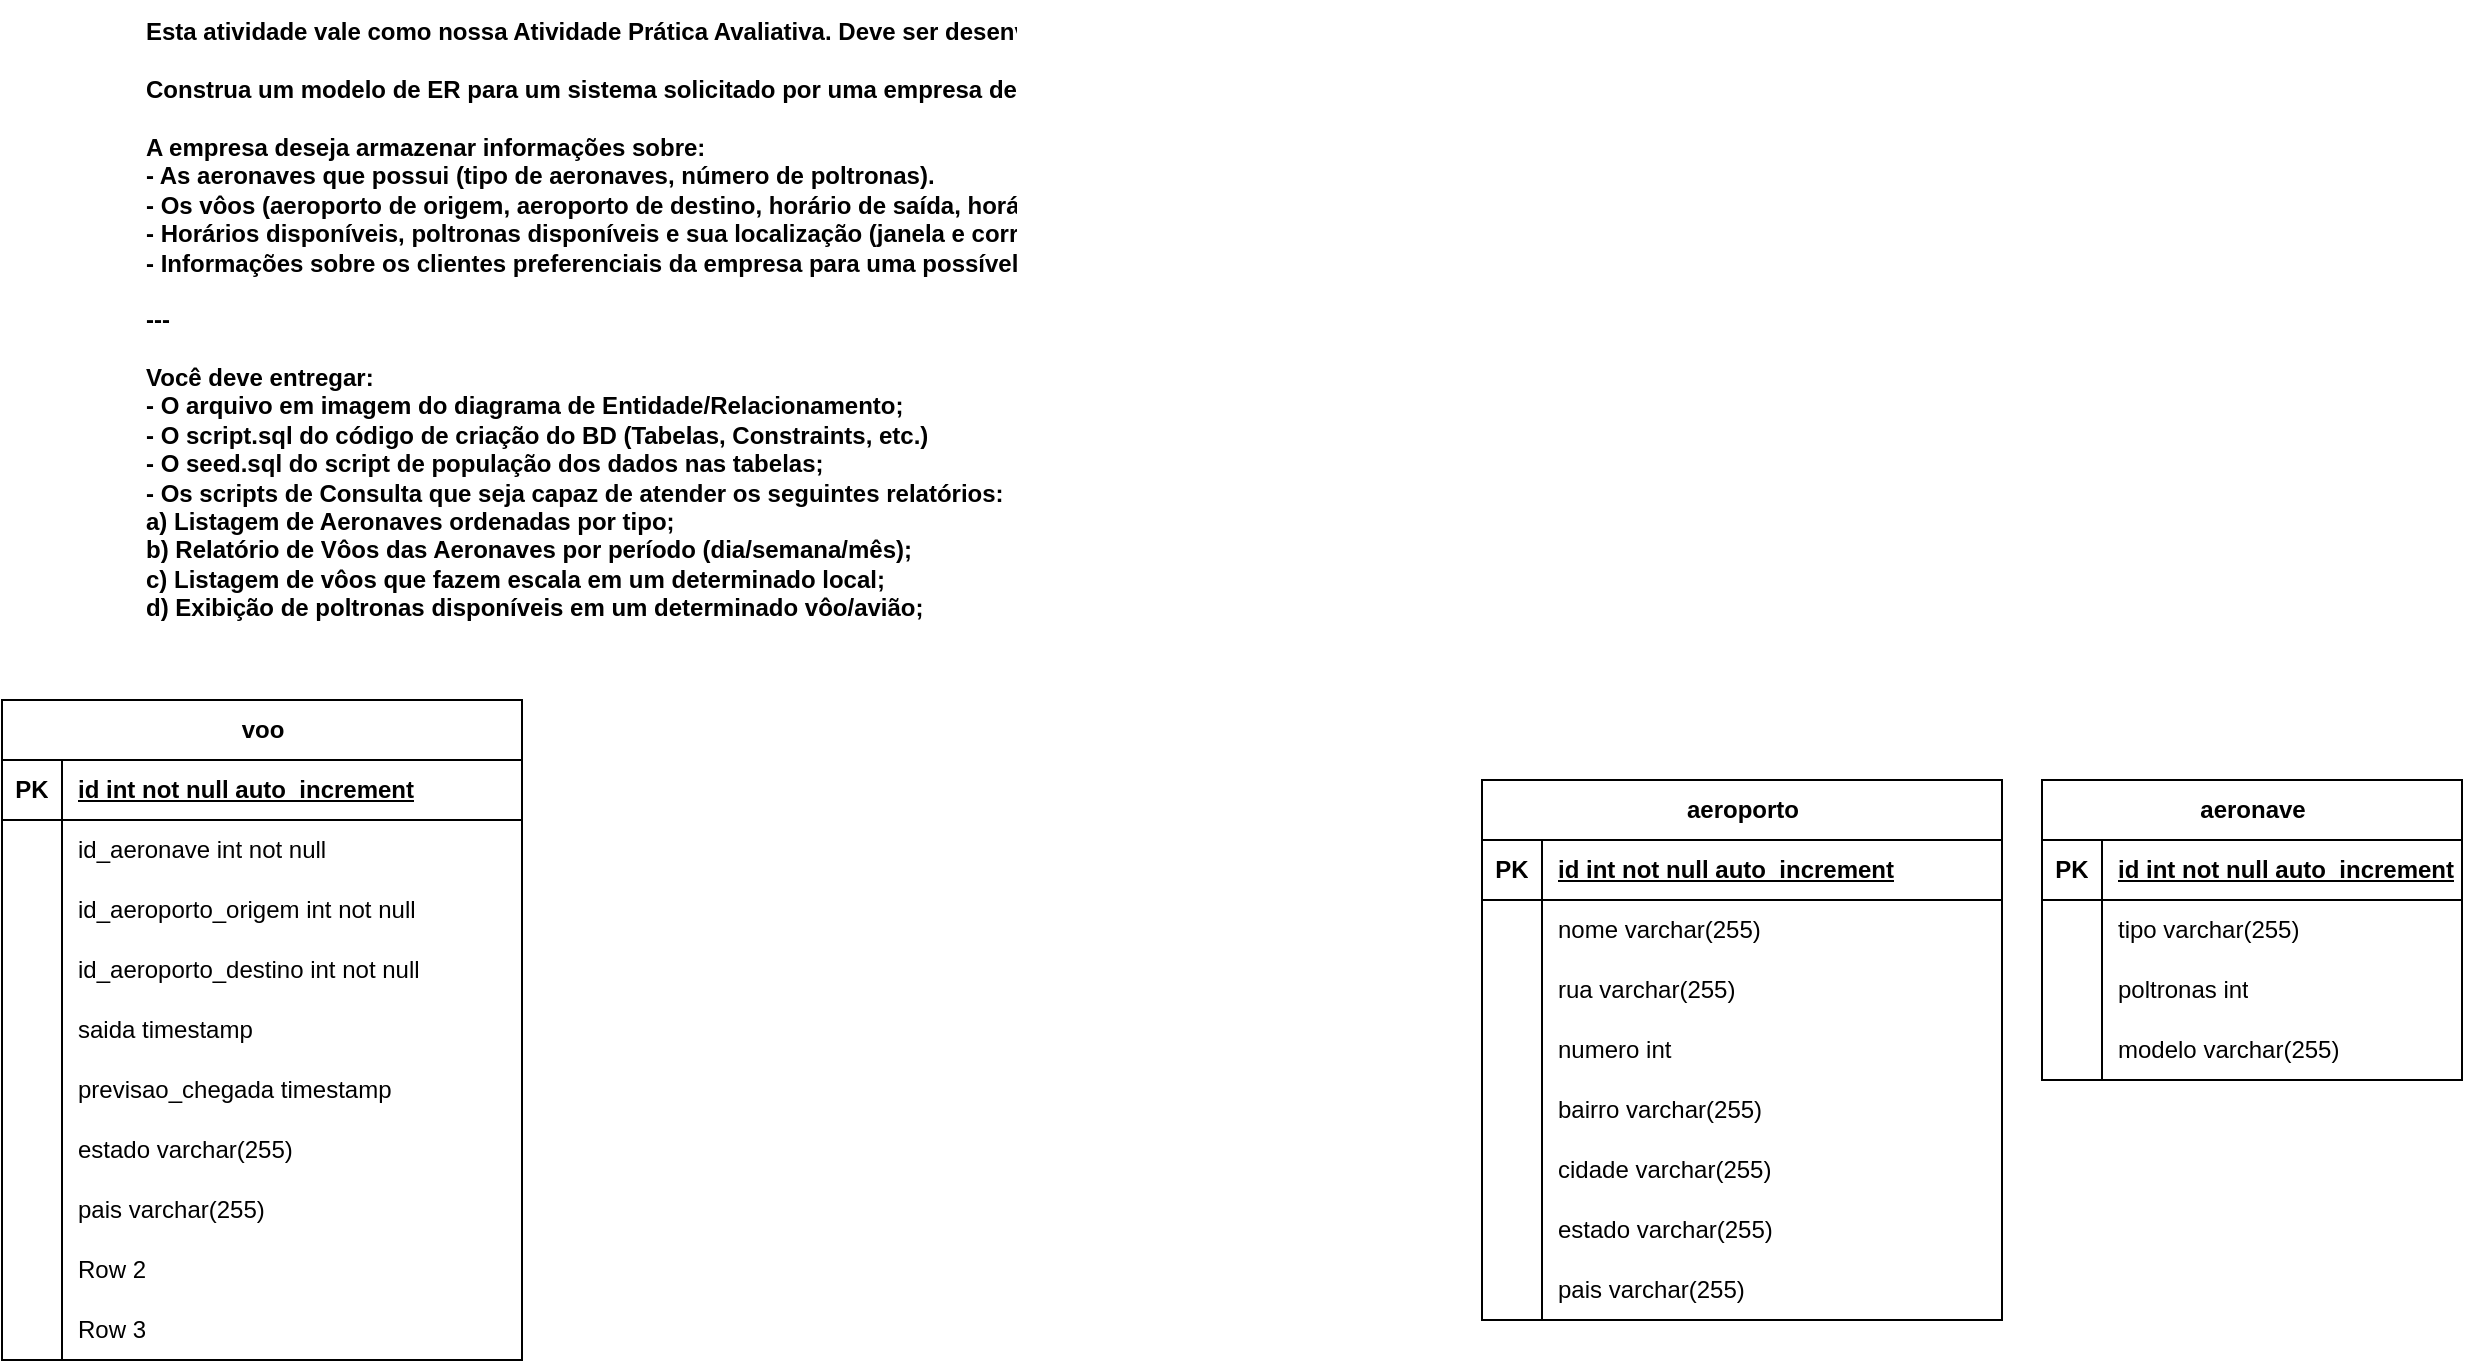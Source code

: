 <mxfile version="24.4.13" type="github">
  <diagram name="Página-1" id="V6Lc__zGz7hYVcj0mPMY">
    <mxGraphModel dx="2244" dy="435" grid="1" gridSize="10" guides="1" tooltips="1" connect="1" arrows="1" fold="1" page="1" pageScale="1" pageWidth="1169" pageHeight="827" math="0" shadow="0">
      <root>
        <mxCell id="0" />
        <mxCell id="1" parent="0" />
        <mxCell id="LLv4eSpegkeKVJ9fUBWc-1" value="&lt;div&gt;&lt;b&gt;Esta atividade vale como nossa Atividade Prática Avaliativa. Deve ser desenvolvida em grupo.&lt;/b&gt;&lt;/div&gt;&lt;div&gt;&lt;b&gt;&lt;br&gt;&lt;/b&gt;&lt;/div&gt;&lt;div&gt;&lt;b&gt;Construa um modelo de ER para um sistema solicitado por uma empresa de transporte aéreo.&lt;/b&gt;&lt;/div&gt;&lt;div&gt;&lt;b&gt;&lt;br&gt;&lt;/b&gt;&lt;/div&gt;&lt;div&gt;&lt;b&gt;A empresa deseja armazenar informações sobre:&lt;/b&gt;&lt;/div&gt;&lt;div&gt;&lt;b&gt;- As aeronaves que possui (tipo de aeronaves, número de poltronas).&lt;/b&gt;&lt;/div&gt;&lt;div&gt;&lt;b&gt;- Os vôos (aeroporto de origem, aeroporto de destino, horário de saída, horário previsto para chegada, escalas, aeroportos de saída de cada escala e horário de saída de cada escala).&lt;/b&gt;&lt;/div&gt;&lt;div&gt;&lt;b&gt;- Horários disponíveis, poltronas disponíveis e sua localização (janela e corredor ou direita e esquerda).&lt;/b&gt;&lt;/div&gt;&lt;div&gt;&lt;b&gt;- Informações sobre os clientes preferenciais da empresa para uma possível mala-direta.&lt;/b&gt;&lt;/div&gt;&lt;div&gt;&lt;b&gt;&lt;br&gt;&lt;/b&gt;&lt;/div&gt;&lt;div&gt;&lt;b&gt;---&lt;/b&gt;&lt;/div&gt;&lt;div&gt;&lt;b&gt;&lt;br&gt;&lt;/b&gt;&lt;/div&gt;&lt;div&gt;&lt;b&gt;Você deve entregar:&lt;/b&gt;&lt;/div&gt;&lt;div&gt;&lt;b&gt;- O arquivo em imagem do diagrama de Entidade/Relacionamento;&lt;/b&gt;&lt;/div&gt;&lt;div&gt;&lt;b&gt;- O script.sql do código de criação do BD (Tabelas, Constraints, etc.)&lt;/b&gt;&lt;/div&gt;&lt;div&gt;&lt;b&gt;- O seed.sql do script de população dos dados nas tabelas;&lt;/b&gt;&lt;/div&gt;&lt;div&gt;&lt;b&gt;- Os scripts de Consulta que seja capaz de atender os seguintes relatórios:&lt;/b&gt;&lt;/div&gt;&lt;div&gt;&lt;b&gt;a) Listagem de Aeronaves ordenadas por tipo;&lt;/b&gt;&lt;/div&gt;&lt;div&gt;&lt;b&gt;b) Relatório de Vôos das Aeronaves por período (dia/semana/mês);&lt;/b&gt;&lt;/div&gt;&lt;div&gt;&lt;b&gt;c) Listagem de vôos que fazem escala em um determinado local;&lt;/b&gt;&lt;/div&gt;&lt;div&gt;&lt;b&gt;d) Exibição de poltronas disponíveis em um determinado vôo/avião;&lt;/b&gt;&lt;/div&gt;" style="text;html=1;align=left;verticalAlign=middle;resizable=0;points=[];autosize=1;strokeColor=none;fillColor=#FFFFFF;" vertex="1" parent="1">
          <mxGeometry x="-380" width="1070" height="320" as="geometry" />
        </mxCell>
        <mxCell id="LLv4eSpegkeKVJ9fUBWc-3" value="aeronave" style="shape=table;startSize=30;container=1;collapsible=1;childLayout=tableLayout;fixedRows=1;rowLines=0;fontStyle=1;align=center;resizeLast=1;html=1;" vertex="1" parent="1">
          <mxGeometry x="570" y="390" width="210" height="150" as="geometry" />
        </mxCell>
        <mxCell id="LLv4eSpegkeKVJ9fUBWc-4" value="" style="shape=tableRow;horizontal=0;startSize=0;swimlaneHead=0;swimlaneBody=0;fillColor=none;collapsible=0;dropTarget=0;points=[[0,0.5],[1,0.5]];portConstraint=eastwest;top=0;left=0;right=0;bottom=1;" vertex="1" parent="LLv4eSpegkeKVJ9fUBWc-3">
          <mxGeometry y="30" width="210" height="30" as="geometry" />
        </mxCell>
        <mxCell id="LLv4eSpegkeKVJ9fUBWc-5" value="PK" style="shape=partialRectangle;connectable=0;fillColor=none;top=0;left=0;bottom=0;right=0;fontStyle=1;overflow=hidden;whiteSpace=wrap;html=1;" vertex="1" parent="LLv4eSpegkeKVJ9fUBWc-4">
          <mxGeometry width="30" height="30" as="geometry">
            <mxRectangle width="30" height="30" as="alternateBounds" />
          </mxGeometry>
        </mxCell>
        <mxCell id="LLv4eSpegkeKVJ9fUBWc-6" value="id int not null auto_increment" style="shape=partialRectangle;connectable=0;fillColor=none;top=0;left=0;bottom=0;right=0;align=left;spacingLeft=6;fontStyle=5;overflow=hidden;whiteSpace=wrap;html=1;" vertex="1" parent="LLv4eSpegkeKVJ9fUBWc-4">
          <mxGeometry x="30" width="180" height="30" as="geometry">
            <mxRectangle width="180" height="30" as="alternateBounds" />
          </mxGeometry>
        </mxCell>
        <mxCell id="LLv4eSpegkeKVJ9fUBWc-7" value="" style="shape=tableRow;horizontal=0;startSize=0;swimlaneHead=0;swimlaneBody=0;fillColor=none;collapsible=0;dropTarget=0;points=[[0,0.5],[1,0.5]];portConstraint=eastwest;top=0;left=0;right=0;bottom=0;" vertex="1" parent="LLv4eSpegkeKVJ9fUBWc-3">
          <mxGeometry y="60" width="210" height="30" as="geometry" />
        </mxCell>
        <mxCell id="LLv4eSpegkeKVJ9fUBWc-8" value="" style="shape=partialRectangle;connectable=0;fillColor=none;top=0;left=0;bottom=0;right=0;editable=1;overflow=hidden;whiteSpace=wrap;html=1;" vertex="1" parent="LLv4eSpegkeKVJ9fUBWc-7">
          <mxGeometry width="30" height="30" as="geometry">
            <mxRectangle width="30" height="30" as="alternateBounds" />
          </mxGeometry>
        </mxCell>
        <mxCell id="LLv4eSpegkeKVJ9fUBWc-9" value="tipo varchar(255)" style="shape=partialRectangle;connectable=0;fillColor=none;top=0;left=0;bottom=0;right=0;align=left;spacingLeft=6;overflow=hidden;whiteSpace=wrap;html=1;" vertex="1" parent="LLv4eSpegkeKVJ9fUBWc-7">
          <mxGeometry x="30" width="180" height="30" as="geometry">
            <mxRectangle width="180" height="30" as="alternateBounds" />
          </mxGeometry>
        </mxCell>
        <mxCell id="LLv4eSpegkeKVJ9fUBWc-10" value="" style="shape=tableRow;horizontal=0;startSize=0;swimlaneHead=0;swimlaneBody=0;fillColor=none;collapsible=0;dropTarget=0;points=[[0,0.5],[1,0.5]];portConstraint=eastwest;top=0;left=0;right=0;bottom=0;" vertex="1" parent="LLv4eSpegkeKVJ9fUBWc-3">
          <mxGeometry y="90" width="210" height="30" as="geometry" />
        </mxCell>
        <mxCell id="LLv4eSpegkeKVJ9fUBWc-11" value="" style="shape=partialRectangle;connectable=0;fillColor=none;top=0;left=0;bottom=0;right=0;editable=1;overflow=hidden;whiteSpace=wrap;html=1;" vertex="1" parent="LLv4eSpegkeKVJ9fUBWc-10">
          <mxGeometry width="30" height="30" as="geometry">
            <mxRectangle width="30" height="30" as="alternateBounds" />
          </mxGeometry>
        </mxCell>
        <mxCell id="LLv4eSpegkeKVJ9fUBWc-12" value="poltronas int" style="shape=partialRectangle;connectable=0;fillColor=none;top=0;left=0;bottom=0;right=0;align=left;spacingLeft=6;overflow=hidden;whiteSpace=wrap;html=1;" vertex="1" parent="LLv4eSpegkeKVJ9fUBWc-10">
          <mxGeometry x="30" width="180" height="30" as="geometry">
            <mxRectangle width="180" height="30" as="alternateBounds" />
          </mxGeometry>
        </mxCell>
        <mxCell id="LLv4eSpegkeKVJ9fUBWc-13" value="" style="shape=tableRow;horizontal=0;startSize=0;swimlaneHead=0;swimlaneBody=0;fillColor=none;collapsible=0;dropTarget=0;points=[[0,0.5],[1,0.5]];portConstraint=eastwest;top=0;left=0;right=0;bottom=0;" vertex="1" parent="LLv4eSpegkeKVJ9fUBWc-3">
          <mxGeometry y="120" width="210" height="30" as="geometry" />
        </mxCell>
        <mxCell id="LLv4eSpegkeKVJ9fUBWc-14" value="" style="shape=partialRectangle;connectable=0;fillColor=none;top=0;left=0;bottom=0;right=0;editable=1;overflow=hidden;whiteSpace=wrap;html=1;" vertex="1" parent="LLv4eSpegkeKVJ9fUBWc-13">
          <mxGeometry width="30" height="30" as="geometry">
            <mxRectangle width="30" height="30" as="alternateBounds" />
          </mxGeometry>
        </mxCell>
        <mxCell id="LLv4eSpegkeKVJ9fUBWc-15" value="modelo varchar(255)" style="shape=partialRectangle;connectable=0;fillColor=none;top=0;left=0;bottom=0;right=0;align=left;spacingLeft=6;overflow=hidden;whiteSpace=wrap;html=1;" vertex="1" parent="LLv4eSpegkeKVJ9fUBWc-13">
          <mxGeometry x="30" width="180" height="30" as="geometry">
            <mxRectangle width="180" height="30" as="alternateBounds" />
          </mxGeometry>
        </mxCell>
        <mxCell id="LLv4eSpegkeKVJ9fUBWc-16" value="aeroporto" style="shape=table;startSize=30;container=1;collapsible=1;childLayout=tableLayout;fixedRows=1;rowLines=0;fontStyle=1;align=center;resizeLast=1;html=1;" vertex="1" parent="1">
          <mxGeometry x="290" y="390" width="260" height="270" as="geometry" />
        </mxCell>
        <mxCell id="LLv4eSpegkeKVJ9fUBWc-17" value="" style="shape=tableRow;horizontal=0;startSize=0;swimlaneHead=0;swimlaneBody=0;fillColor=none;collapsible=0;dropTarget=0;points=[[0,0.5],[1,0.5]];portConstraint=eastwest;top=0;left=0;right=0;bottom=1;" vertex="1" parent="LLv4eSpegkeKVJ9fUBWc-16">
          <mxGeometry y="30" width="260" height="30" as="geometry" />
        </mxCell>
        <mxCell id="LLv4eSpegkeKVJ9fUBWc-18" value="PK" style="shape=partialRectangle;connectable=0;fillColor=none;top=0;left=0;bottom=0;right=0;fontStyle=1;overflow=hidden;whiteSpace=wrap;html=1;" vertex="1" parent="LLv4eSpegkeKVJ9fUBWc-17">
          <mxGeometry width="30" height="30" as="geometry">
            <mxRectangle width="30" height="30" as="alternateBounds" />
          </mxGeometry>
        </mxCell>
        <mxCell id="LLv4eSpegkeKVJ9fUBWc-19" value="id int not null auto_increment" style="shape=partialRectangle;connectable=0;fillColor=none;top=0;left=0;bottom=0;right=0;align=left;spacingLeft=6;fontStyle=5;overflow=hidden;whiteSpace=wrap;html=1;" vertex="1" parent="LLv4eSpegkeKVJ9fUBWc-17">
          <mxGeometry x="30" width="230" height="30" as="geometry">
            <mxRectangle width="230" height="30" as="alternateBounds" />
          </mxGeometry>
        </mxCell>
        <mxCell id="LLv4eSpegkeKVJ9fUBWc-20" value="" style="shape=tableRow;horizontal=0;startSize=0;swimlaneHead=0;swimlaneBody=0;fillColor=none;collapsible=0;dropTarget=0;points=[[0,0.5],[1,0.5]];portConstraint=eastwest;top=0;left=0;right=0;bottom=0;" vertex="1" parent="LLv4eSpegkeKVJ9fUBWc-16">
          <mxGeometry y="60" width="260" height="30" as="geometry" />
        </mxCell>
        <mxCell id="LLv4eSpegkeKVJ9fUBWc-21" value="" style="shape=partialRectangle;connectable=0;fillColor=none;top=0;left=0;bottom=0;right=0;editable=1;overflow=hidden;whiteSpace=wrap;html=1;" vertex="1" parent="LLv4eSpegkeKVJ9fUBWc-20">
          <mxGeometry width="30" height="30" as="geometry">
            <mxRectangle width="30" height="30" as="alternateBounds" />
          </mxGeometry>
        </mxCell>
        <mxCell id="LLv4eSpegkeKVJ9fUBWc-22" value="nome varchar(255)" style="shape=partialRectangle;connectable=0;fillColor=none;top=0;left=0;bottom=0;right=0;align=left;spacingLeft=6;overflow=hidden;whiteSpace=wrap;html=1;" vertex="1" parent="LLv4eSpegkeKVJ9fUBWc-20">
          <mxGeometry x="30" width="230" height="30" as="geometry">
            <mxRectangle width="230" height="30" as="alternateBounds" />
          </mxGeometry>
        </mxCell>
        <mxCell id="LLv4eSpegkeKVJ9fUBWc-23" value="" style="shape=tableRow;horizontal=0;startSize=0;swimlaneHead=0;swimlaneBody=0;fillColor=none;collapsible=0;dropTarget=0;points=[[0,0.5],[1,0.5]];portConstraint=eastwest;top=0;left=0;right=0;bottom=0;" vertex="1" parent="LLv4eSpegkeKVJ9fUBWc-16">
          <mxGeometry y="90" width="260" height="30" as="geometry" />
        </mxCell>
        <mxCell id="LLv4eSpegkeKVJ9fUBWc-24" value="" style="shape=partialRectangle;connectable=0;fillColor=none;top=0;left=0;bottom=0;right=0;editable=1;overflow=hidden;whiteSpace=wrap;html=1;" vertex="1" parent="LLv4eSpegkeKVJ9fUBWc-23">
          <mxGeometry width="30" height="30" as="geometry">
            <mxRectangle width="30" height="30" as="alternateBounds" />
          </mxGeometry>
        </mxCell>
        <mxCell id="LLv4eSpegkeKVJ9fUBWc-25" value="rua varchar(255)" style="shape=partialRectangle;connectable=0;fillColor=none;top=0;left=0;bottom=0;right=0;align=left;spacingLeft=6;overflow=hidden;whiteSpace=wrap;html=1;" vertex="1" parent="LLv4eSpegkeKVJ9fUBWc-23">
          <mxGeometry x="30" width="230" height="30" as="geometry">
            <mxRectangle width="230" height="30" as="alternateBounds" />
          </mxGeometry>
        </mxCell>
        <mxCell id="LLv4eSpegkeKVJ9fUBWc-26" value="" style="shape=tableRow;horizontal=0;startSize=0;swimlaneHead=0;swimlaneBody=0;fillColor=none;collapsible=0;dropTarget=0;points=[[0,0.5],[1,0.5]];portConstraint=eastwest;top=0;left=0;right=0;bottom=0;" vertex="1" parent="LLv4eSpegkeKVJ9fUBWc-16">
          <mxGeometry y="120" width="260" height="30" as="geometry" />
        </mxCell>
        <mxCell id="LLv4eSpegkeKVJ9fUBWc-27" value="" style="shape=partialRectangle;connectable=0;fillColor=none;top=0;left=0;bottom=0;right=0;editable=1;overflow=hidden;whiteSpace=wrap;html=1;" vertex="1" parent="LLv4eSpegkeKVJ9fUBWc-26">
          <mxGeometry width="30" height="30" as="geometry">
            <mxRectangle width="30" height="30" as="alternateBounds" />
          </mxGeometry>
        </mxCell>
        <mxCell id="LLv4eSpegkeKVJ9fUBWc-28" value="numero int" style="shape=partialRectangle;connectable=0;fillColor=none;top=0;left=0;bottom=0;right=0;align=left;spacingLeft=6;overflow=hidden;whiteSpace=wrap;html=1;" vertex="1" parent="LLv4eSpegkeKVJ9fUBWc-26">
          <mxGeometry x="30" width="230" height="30" as="geometry">
            <mxRectangle width="230" height="30" as="alternateBounds" />
          </mxGeometry>
        </mxCell>
        <mxCell id="LLv4eSpegkeKVJ9fUBWc-29" value="" style="shape=tableRow;horizontal=0;startSize=0;swimlaneHead=0;swimlaneBody=0;fillColor=none;collapsible=0;dropTarget=0;points=[[0,0.5],[1,0.5]];portConstraint=eastwest;top=0;left=0;right=0;bottom=0;" vertex="1" parent="LLv4eSpegkeKVJ9fUBWc-16">
          <mxGeometry y="150" width="260" height="30" as="geometry" />
        </mxCell>
        <mxCell id="LLv4eSpegkeKVJ9fUBWc-30" value="" style="shape=partialRectangle;connectable=0;fillColor=none;top=0;left=0;bottom=0;right=0;editable=1;overflow=hidden;whiteSpace=wrap;html=1;" vertex="1" parent="LLv4eSpegkeKVJ9fUBWc-29">
          <mxGeometry width="30" height="30" as="geometry">
            <mxRectangle width="30" height="30" as="alternateBounds" />
          </mxGeometry>
        </mxCell>
        <mxCell id="LLv4eSpegkeKVJ9fUBWc-31" value="bairro varchar(255)" style="shape=partialRectangle;connectable=0;fillColor=none;top=0;left=0;bottom=0;right=0;align=left;spacingLeft=6;overflow=hidden;whiteSpace=wrap;html=1;" vertex="1" parent="LLv4eSpegkeKVJ9fUBWc-29">
          <mxGeometry x="30" width="230" height="30" as="geometry">
            <mxRectangle width="230" height="30" as="alternateBounds" />
          </mxGeometry>
        </mxCell>
        <mxCell id="LLv4eSpegkeKVJ9fUBWc-32" value="" style="shape=tableRow;horizontal=0;startSize=0;swimlaneHead=0;swimlaneBody=0;fillColor=none;collapsible=0;dropTarget=0;points=[[0,0.5],[1,0.5]];portConstraint=eastwest;top=0;left=0;right=0;bottom=0;" vertex="1" parent="LLv4eSpegkeKVJ9fUBWc-16">
          <mxGeometry y="180" width="260" height="30" as="geometry" />
        </mxCell>
        <mxCell id="LLv4eSpegkeKVJ9fUBWc-33" value="" style="shape=partialRectangle;connectable=0;fillColor=none;top=0;left=0;bottom=0;right=0;editable=1;overflow=hidden;whiteSpace=wrap;html=1;" vertex="1" parent="LLv4eSpegkeKVJ9fUBWc-32">
          <mxGeometry width="30" height="30" as="geometry">
            <mxRectangle width="30" height="30" as="alternateBounds" />
          </mxGeometry>
        </mxCell>
        <mxCell id="LLv4eSpegkeKVJ9fUBWc-34" value="cidade varchar(255)" style="shape=partialRectangle;connectable=0;fillColor=none;top=0;left=0;bottom=0;right=0;align=left;spacingLeft=6;overflow=hidden;whiteSpace=wrap;html=1;" vertex="1" parent="LLv4eSpegkeKVJ9fUBWc-32">
          <mxGeometry x="30" width="230" height="30" as="geometry">
            <mxRectangle width="230" height="30" as="alternateBounds" />
          </mxGeometry>
        </mxCell>
        <mxCell id="LLv4eSpegkeKVJ9fUBWc-35" value="" style="shape=tableRow;horizontal=0;startSize=0;swimlaneHead=0;swimlaneBody=0;fillColor=none;collapsible=0;dropTarget=0;points=[[0,0.5],[1,0.5]];portConstraint=eastwest;top=0;left=0;right=0;bottom=0;" vertex="1" parent="LLv4eSpegkeKVJ9fUBWc-16">
          <mxGeometry y="210" width="260" height="30" as="geometry" />
        </mxCell>
        <mxCell id="LLv4eSpegkeKVJ9fUBWc-36" value="" style="shape=partialRectangle;connectable=0;fillColor=none;top=0;left=0;bottom=0;right=0;editable=1;overflow=hidden;whiteSpace=wrap;html=1;" vertex="1" parent="LLv4eSpegkeKVJ9fUBWc-35">
          <mxGeometry width="30" height="30" as="geometry">
            <mxRectangle width="30" height="30" as="alternateBounds" />
          </mxGeometry>
        </mxCell>
        <mxCell id="LLv4eSpegkeKVJ9fUBWc-37" value="estado varchar(255)" style="shape=partialRectangle;connectable=0;fillColor=none;top=0;left=0;bottom=0;right=0;align=left;spacingLeft=6;overflow=hidden;whiteSpace=wrap;html=1;" vertex="1" parent="LLv4eSpegkeKVJ9fUBWc-35">
          <mxGeometry x="30" width="230" height="30" as="geometry">
            <mxRectangle width="230" height="30" as="alternateBounds" />
          </mxGeometry>
        </mxCell>
        <mxCell id="LLv4eSpegkeKVJ9fUBWc-38" value="" style="shape=tableRow;horizontal=0;startSize=0;swimlaneHead=0;swimlaneBody=0;fillColor=none;collapsible=0;dropTarget=0;points=[[0,0.5],[1,0.5]];portConstraint=eastwest;top=0;left=0;right=0;bottom=0;" vertex="1" parent="LLv4eSpegkeKVJ9fUBWc-16">
          <mxGeometry y="240" width="260" height="30" as="geometry" />
        </mxCell>
        <mxCell id="LLv4eSpegkeKVJ9fUBWc-39" value="" style="shape=partialRectangle;connectable=0;fillColor=none;top=0;left=0;bottom=0;right=0;editable=1;overflow=hidden;whiteSpace=wrap;html=1;" vertex="1" parent="LLv4eSpegkeKVJ9fUBWc-38">
          <mxGeometry width="30" height="30" as="geometry">
            <mxRectangle width="30" height="30" as="alternateBounds" />
          </mxGeometry>
        </mxCell>
        <mxCell id="LLv4eSpegkeKVJ9fUBWc-40" value="pais varchar(255)" style="shape=partialRectangle;connectable=0;fillColor=none;top=0;left=0;bottom=0;right=0;align=left;spacingLeft=6;overflow=hidden;whiteSpace=wrap;html=1;" vertex="1" parent="LLv4eSpegkeKVJ9fUBWc-38">
          <mxGeometry x="30" width="230" height="30" as="geometry">
            <mxRectangle width="230" height="30" as="alternateBounds" />
          </mxGeometry>
        </mxCell>
        <mxCell id="LLv4eSpegkeKVJ9fUBWc-47" value="voo" style="shape=table;startSize=30;container=1;collapsible=1;childLayout=tableLayout;fixedRows=1;rowLines=0;fontStyle=1;align=center;resizeLast=1;html=1;" vertex="1" parent="1">
          <mxGeometry x="-450" y="350" width="260" height="330" as="geometry" />
        </mxCell>
        <mxCell id="LLv4eSpegkeKVJ9fUBWc-48" value="" style="shape=tableRow;horizontal=0;startSize=0;swimlaneHead=0;swimlaneBody=0;fillColor=none;collapsible=0;dropTarget=0;points=[[0,0.5],[1,0.5]];portConstraint=eastwest;top=0;left=0;right=0;bottom=1;" vertex="1" parent="LLv4eSpegkeKVJ9fUBWc-47">
          <mxGeometry y="30" width="260" height="30" as="geometry" />
        </mxCell>
        <mxCell id="LLv4eSpegkeKVJ9fUBWc-49" value="PK" style="shape=partialRectangle;connectable=0;fillColor=none;top=0;left=0;bottom=0;right=0;fontStyle=1;overflow=hidden;whiteSpace=wrap;html=1;" vertex="1" parent="LLv4eSpegkeKVJ9fUBWc-48">
          <mxGeometry width="30" height="30" as="geometry">
            <mxRectangle width="30" height="30" as="alternateBounds" />
          </mxGeometry>
        </mxCell>
        <mxCell id="LLv4eSpegkeKVJ9fUBWc-50" value="id int not null auto_increment" style="shape=partialRectangle;connectable=0;fillColor=none;top=0;left=0;bottom=0;right=0;align=left;spacingLeft=6;fontStyle=5;overflow=hidden;whiteSpace=wrap;html=1;" vertex="1" parent="LLv4eSpegkeKVJ9fUBWc-48">
          <mxGeometry x="30" width="230" height="30" as="geometry">
            <mxRectangle width="230" height="30" as="alternateBounds" />
          </mxGeometry>
        </mxCell>
        <mxCell id="LLv4eSpegkeKVJ9fUBWc-51" value="" style="shape=tableRow;horizontal=0;startSize=0;swimlaneHead=0;swimlaneBody=0;fillColor=none;collapsible=0;dropTarget=0;points=[[0,0.5],[1,0.5]];portConstraint=eastwest;top=0;left=0;right=0;bottom=0;" vertex="1" parent="LLv4eSpegkeKVJ9fUBWc-47">
          <mxGeometry y="60" width="260" height="30" as="geometry" />
        </mxCell>
        <mxCell id="LLv4eSpegkeKVJ9fUBWc-52" value="" style="shape=partialRectangle;connectable=0;fillColor=none;top=0;left=0;bottom=0;right=0;editable=1;overflow=hidden;whiteSpace=wrap;html=1;" vertex="1" parent="LLv4eSpegkeKVJ9fUBWc-51">
          <mxGeometry width="30" height="30" as="geometry">
            <mxRectangle width="30" height="30" as="alternateBounds" />
          </mxGeometry>
        </mxCell>
        <mxCell id="LLv4eSpegkeKVJ9fUBWc-53" value="id_aeronave int not null" style="shape=partialRectangle;connectable=0;fillColor=none;top=0;left=0;bottom=0;right=0;align=left;spacingLeft=6;overflow=hidden;whiteSpace=wrap;html=1;" vertex="1" parent="LLv4eSpegkeKVJ9fUBWc-51">
          <mxGeometry x="30" width="230" height="30" as="geometry">
            <mxRectangle width="230" height="30" as="alternateBounds" />
          </mxGeometry>
        </mxCell>
        <mxCell id="LLv4eSpegkeKVJ9fUBWc-54" value="" style="shape=tableRow;horizontal=0;startSize=0;swimlaneHead=0;swimlaneBody=0;fillColor=none;collapsible=0;dropTarget=0;points=[[0,0.5],[1,0.5]];portConstraint=eastwest;top=0;left=0;right=0;bottom=0;" vertex="1" parent="LLv4eSpegkeKVJ9fUBWc-47">
          <mxGeometry y="90" width="260" height="30" as="geometry" />
        </mxCell>
        <mxCell id="LLv4eSpegkeKVJ9fUBWc-55" value="" style="shape=partialRectangle;connectable=0;fillColor=none;top=0;left=0;bottom=0;right=0;editable=1;overflow=hidden;whiteSpace=wrap;html=1;" vertex="1" parent="LLv4eSpegkeKVJ9fUBWc-54">
          <mxGeometry width="30" height="30" as="geometry">
            <mxRectangle width="30" height="30" as="alternateBounds" />
          </mxGeometry>
        </mxCell>
        <mxCell id="LLv4eSpegkeKVJ9fUBWc-56" value="id_aeroporto_origem int not null" style="shape=partialRectangle;connectable=0;fillColor=none;top=0;left=0;bottom=0;right=0;align=left;spacingLeft=6;overflow=hidden;whiteSpace=wrap;html=1;" vertex="1" parent="LLv4eSpegkeKVJ9fUBWc-54">
          <mxGeometry x="30" width="230" height="30" as="geometry">
            <mxRectangle width="230" height="30" as="alternateBounds" />
          </mxGeometry>
        </mxCell>
        <mxCell id="LLv4eSpegkeKVJ9fUBWc-57" value="" style="shape=tableRow;horizontal=0;startSize=0;swimlaneHead=0;swimlaneBody=0;fillColor=none;collapsible=0;dropTarget=0;points=[[0,0.5],[1,0.5]];portConstraint=eastwest;top=0;left=0;right=0;bottom=0;" vertex="1" parent="LLv4eSpegkeKVJ9fUBWc-47">
          <mxGeometry y="120" width="260" height="30" as="geometry" />
        </mxCell>
        <mxCell id="LLv4eSpegkeKVJ9fUBWc-58" value="" style="shape=partialRectangle;connectable=0;fillColor=none;top=0;left=0;bottom=0;right=0;editable=1;overflow=hidden;whiteSpace=wrap;html=1;" vertex="1" parent="LLv4eSpegkeKVJ9fUBWc-57">
          <mxGeometry width="30" height="30" as="geometry">
            <mxRectangle width="30" height="30" as="alternateBounds" />
          </mxGeometry>
        </mxCell>
        <mxCell id="LLv4eSpegkeKVJ9fUBWc-59" value="id_aeroporto_destino int not null" style="shape=partialRectangle;connectable=0;fillColor=none;top=0;left=0;bottom=0;right=0;align=left;spacingLeft=6;overflow=hidden;whiteSpace=wrap;html=1;" vertex="1" parent="LLv4eSpegkeKVJ9fUBWc-57">
          <mxGeometry x="30" width="230" height="30" as="geometry">
            <mxRectangle width="230" height="30" as="alternateBounds" />
          </mxGeometry>
        </mxCell>
        <mxCell id="LLv4eSpegkeKVJ9fUBWc-60" value="" style="shape=tableRow;horizontal=0;startSize=0;swimlaneHead=0;swimlaneBody=0;fillColor=none;collapsible=0;dropTarget=0;points=[[0,0.5],[1,0.5]];portConstraint=eastwest;top=0;left=0;right=0;bottom=0;" vertex="1" parent="LLv4eSpegkeKVJ9fUBWc-47">
          <mxGeometry y="150" width="260" height="30" as="geometry" />
        </mxCell>
        <mxCell id="LLv4eSpegkeKVJ9fUBWc-61" value="" style="shape=partialRectangle;connectable=0;fillColor=none;top=0;left=0;bottom=0;right=0;editable=1;overflow=hidden;whiteSpace=wrap;html=1;" vertex="1" parent="LLv4eSpegkeKVJ9fUBWc-60">
          <mxGeometry width="30" height="30" as="geometry">
            <mxRectangle width="30" height="30" as="alternateBounds" />
          </mxGeometry>
        </mxCell>
        <mxCell id="LLv4eSpegkeKVJ9fUBWc-62" value="saida timestamp" style="shape=partialRectangle;connectable=0;fillColor=none;top=0;left=0;bottom=0;right=0;align=left;spacingLeft=6;overflow=hidden;whiteSpace=wrap;html=1;" vertex="1" parent="LLv4eSpegkeKVJ9fUBWc-60">
          <mxGeometry x="30" width="230" height="30" as="geometry">
            <mxRectangle width="230" height="30" as="alternateBounds" />
          </mxGeometry>
        </mxCell>
        <mxCell id="LLv4eSpegkeKVJ9fUBWc-63" value="" style="shape=tableRow;horizontal=0;startSize=0;swimlaneHead=0;swimlaneBody=0;fillColor=none;collapsible=0;dropTarget=0;points=[[0,0.5],[1,0.5]];portConstraint=eastwest;top=0;left=0;right=0;bottom=0;" vertex="1" parent="LLv4eSpegkeKVJ9fUBWc-47">
          <mxGeometry y="180" width="260" height="30" as="geometry" />
        </mxCell>
        <mxCell id="LLv4eSpegkeKVJ9fUBWc-64" value="" style="shape=partialRectangle;connectable=0;fillColor=none;top=0;left=0;bottom=0;right=0;editable=1;overflow=hidden;whiteSpace=wrap;html=1;" vertex="1" parent="LLv4eSpegkeKVJ9fUBWc-63">
          <mxGeometry width="30" height="30" as="geometry">
            <mxRectangle width="30" height="30" as="alternateBounds" />
          </mxGeometry>
        </mxCell>
        <mxCell id="LLv4eSpegkeKVJ9fUBWc-65" value="previsao_chegada timestamp" style="shape=partialRectangle;connectable=0;fillColor=none;top=0;left=0;bottom=0;right=0;align=left;spacingLeft=6;overflow=hidden;whiteSpace=wrap;html=1;" vertex="1" parent="LLv4eSpegkeKVJ9fUBWc-63">
          <mxGeometry x="30" width="230" height="30" as="geometry">
            <mxRectangle width="230" height="30" as="alternateBounds" />
          </mxGeometry>
        </mxCell>
        <mxCell id="LLv4eSpegkeKVJ9fUBWc-66" value="" style="shape=tableRow;horizontal=0;startSize=0;swimlaneHead=0;swimlaneBody=0;fillColor=none;collapsible=0;dropTarget=0;points=[[0,0.5],[1,0.5]];portConstraint=eastwest;top=0;left=0;right=0;bottom=0;" vertex="1" parent="LLv4eSpegkeKVJ9fUBWc-47">
          <mxGeometry y="210" width="260" height="30" as="geometry" />
        </mxCell>
        <mxCell id="LLv4eSpegkeKVJ9fUBWc-67" value="" style="shape=partialRectangle;connectable=0;fillColor=none;top=0;left=0;bottom=0;right=0;editable=1;overflow=hidden;whiteSpace=wrap;html=1;" vertex="1" parent="LLv4eSpegkeKVJ9fUBWc-66">
          <mxGeometry width="30" height="30" as="geometry">
            <mxRectangle width="30" height="30" as="alternateBounds" />
          </mxGeometry>
        </mxCell>
        <mxCell id="LLv4eSpegkeKVJ9fUBWc-68" value="estado varchar(255)" style="shape=partialRectangle;connectable=0;fillColor=none;top=0;left=0;bottom=0;right=0;align=left;spacingLeft=6;overflow=hidden;whiteSpace=wrap;html=1;" vertex="1" parent="LLv4eSpegkeKVJ9fUBWc-66">
          <mxGeometry x="30" width="230" height="30" as="geometry">
            <mxRectangle width="230" height="30" as="alternateBounds" />
          </mxGeometry>
        </mxCell>
        <mxCell id="LLv4eSpegkeKVJ9fUBWc-69" value="" style="shape=tableRow;horizontal=0;startSize=0;swimlaneHead=0;swimlaneBody=0;fillColor=none;collapsible=0;dropTarget=0;points=[[0,0.5],[1,0.5]];portConstraint=eastwest;top=0;left=0;right=0;bottom=0;" vertex="1" parent="LLv4eSpegkeKVJ9fUBWc-47">
          <mxGeometry y="240" width="260" height="30" as="geometry" />
        </mxCell>
        <mxCell id="LLv4eSpegkeKVJ9fUBWc-70" value="" style="shape=partialRectangle;connectable=0;fillColor=none;top=0;left=0;bottom=0;right=0;editable=1;overflow=hidden;whiteSpace=wrap;html=1;" vertex="1" parent="LLv4eSpegkeKVJ9fUBWc-69">
          <mxGeometry width="30" height="30" as="geometry">
            <mxRectangle width="30" height="30" as="alternateBounds" />
          </mxGeometry>
        </mxCell>
        <mxCell id="LLv4eSpegkeKVJ9fUBWc-71" value="pais varchar(255)" style="shape=partialRectangle;connectable=0;fillColor=none;top=0;left=0;bottom=0;right=0;align=left;spacingLeft=6;overflow=hidden;whiteSpace=wrap;html=1;" vertex="1" parent="LLv4eSpegkeKVJ9fUBWc-69">
          <mxGeometry x="30" width="230" height="30" as="geometry">
            <mxRectangle width="230" height="30" as="alternateBounds" />
          </mxGeometry>
        </mxCell>
        <mxCell id="LLv4eSpegkeKVJ9fUBWc-72" value="" style="shape=tableRow;horizontal=0;startSize=0;swimlaneHead=0;swimlaneBody=0;fillColor=none;collapsible=0;dropTarget=0;points=[[0,0.5],[1,0.5]];portConstraint=eastwest;top=0;left=0;right=0;bottom=0;" vertex="1" parent="LLv4eSpegkeKVJ9fUBWc-47">
          <mxGeometry y="270" width="260" height="30" as="geometry" />
        </mxCell>
        <mxCell id="LLv4eSpegkeKVJ9fUBWc-73" value="" style="shape=partialRectangle;connectable=0;fillColor=none;top=0;left=0;bottom=0;right=0;editable=1;overflow=hidden;whiteSpace=wrap;html=1;" vertex="1" parent="LLv4eSpegkeKVJ9fUBWc-72">
          <mxGeometry width="30" height="30" as="geometry">
            <mxRectangle width="30" height="30" as="alternateBounds" />
          </mxGeometry>
        </mxCell>
        <mxCell id="LLv4eSpegkeKVJ9fUBWc-74" value="Row 2" style="shape=partialRectangle;connectable=0;fillColor=none;top=0;left=0;bottom=0;right=0;align=left;spacingLeft=6;overflow=hidden;whiteSpace=wrap;html=1;" vertex="1" parent="LLv4eSpegkeKVJ9fUBWc-72">
          <mxGeometry x="30" width="230" height="30" as="geometry">
            <mxRectangle width="230" height="30" as="alternateBounds" />
          </mxGeometry>
        </mxCell>
        <mxCell id="LLv4eSpegkeKVJ9fUBWc-75" value="" style="shape=tableRow;horizontal=0;startSize=0;swimlaneHead=0;swimlaneBody=0;fillColor=none;collapsible=0;dropTarget=0;points=[[0,0.5],[1,0.5]];portConstraint=eastwest;top=0;left=0;right=0;bottom=0;" vertex="1" parent="LLv4eSpegkeKVJ9fUBWc-47">
          <mxGeometry y="300" width="260" height="30" as="geometry" />
        </mxCell>
        <mxCell id="LLv4eSpegkeKVJ9fUBWc-76" value="" style="shape=partialRectangle;connectable=0;fillColor=none;top=0;left=0;bottom=0;right=0;editable=1;overflow=hidden;whiteSpace=wrap;html=1;" vertex="1" parent="LLv4eSpegkeKVJ9fUBWc-75">
          <mxGeometry width="30" height="30" as="geometry">
            <mxRectangle width="30" height="30" as="alternateBounds" />
          </mxGeometry>
        </mxCell>
        <mxCell id="LLv4eSpegkeKVJ9fUBWc-77" value="Row 3" style="shape=partialRectangle;connectable=0;fillColor=none;top=0;left=0;bottom=0;right=0;align=left;spacingLeft=6;overflow=hidden;whiteSpace=wrap;html=1;" vertex="1" parent="LLv4eSpegkeKVJ9fUBWc-75">
          <mxGeometry x="30" width="230" height="30" as="geometry">
            <mxRectangle width="230" height="30" as="alternateBounds" />
          </mxGeometry>
        </mxCell>
      </root>
    </mxGraphModel>
  </diagram>
</mxfile>
